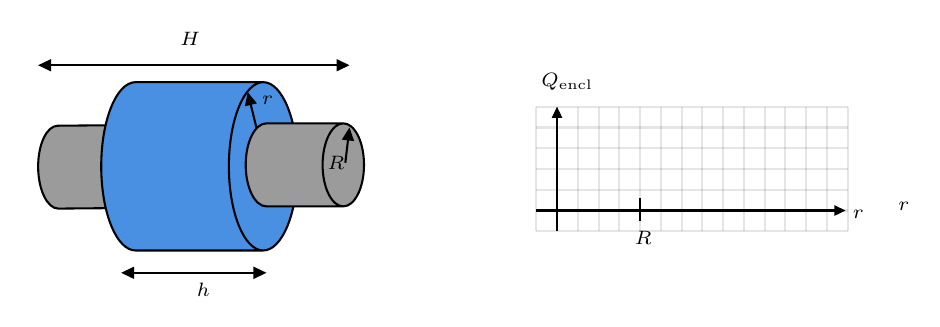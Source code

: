 

\tikzset{every picture/.style={line width=0.75pt}} %set default line width to 0.75pt        

\begin{tikzpicture}[x=0.75pt,y=0.75pt,yscale=-1,xscale=1]
%uncomment if require: \path (0,150); %set diagram left start at 0, and has height of 150

%Flowchart: Stored Data [id:dp43279518290656416] 
\draw  [fill={rgb, 255:red, 155; green, 155; blue, 155 }  ,fill opacity=1 ] (29.42,59.14) -- (79.82,58.69) .. controls (74.52,58.74) and (70.3,67.72) .. (70.4,78.74) .. controls (70.5,89.77) and (74.87,98.67) .. (80.17,98.62) -- (29.78,99.07) .. controls (24.48,99.11) and (20.1,90.22) .. (20,79.19) .. controls (19.9,68.17) and (24.12,59.19) .. (29.42,59.14) -- cycle ;
%Flowchart: Direct Access Storage [id:dp644599832571805] 
\draw  [fill={rgb, 255:red, 74; green, 144; blue, 226 }  ,fill opacity=1 ] (128.44,119.24) -- (66.95,119.24) .. controls (57.8,119.24) and (50.39,101.09) .. (50.39,78.69) .. controls (50.39,56.3) and (57.8,38.15) .. (66.95,38.15) -- (128.44,38.15)(145,78.69) .. controls (145,101.09) and (137.58,119.24) .. (128.44,119.24) .. controls (119.3,119.24) and (111.89,101.09) .. (111.89,78.69) .. controls (111.89,56.3) and (119.3,38.15) .. (128.44,38.15) .. controls (137.58,38.15) and (145,56.3) .. (145,78.69) ;
%Shape: Grid [id:dp9022092561246653] 
\draw  [draw opacity=0] (260,50) -- (410,50) -- (410,110) -- (260,110) -- cycle ; \draw  [color={rgb, 255:red, 0; green, 0; blue, 0 }  ,draw opacity=0.1 ] (260,50) -- (260,110)(270,50) -- (270,110)(280,50) -- (280,110)(290,50) -- (290,110)(300,50) -- (300,110)(310,50) -- (310,110)(320,50) -- (320,110)(330,50) -- (330,110)(340,50) -- (340,110)(350,50) -- (350,110)(360,50) -- (360,110)(370,50) -- (370,110)(380,50) -- (380,110)(390,50) -- (390,110)(400,50) -- (400,110) ; \draw  [color={rgb, 255:red, 0; green, 0; blue, 0 }  ,draw opacity=0.1 ] (260,50) -- (410,50)(260,60) -- (410,60)(260,70) -- (410,70)(260,80) -- (410,80)(260,90) -- (410,90)(260,100) -- (410,100) ; \draw  [color={rgb, 255:red, 0; green, 0; blue, 0 }  ,draw opacity=0.1 ]  ;
%Straight Lines [id:da27282373130170723] 
\draw [color={rgb, 255:red, 0; green, 0; blue, 0 }  ,draw opacity=0.1 ]   (260,110) -- (410,110) ;
%Straight Lines [id:da4283303984115543] 
\draw [color={rgb, 255:red, 0; green, 0; blue, 0 }  ,draw opacity=0.1 ]   (410,110) -- (410,50) ;

%Straight Lines [id:da927798601778538] 
\draw    (270,53) -- (270,110) ;
\draw [shift={(270,50)}, rotate = 90] [fill={rgb, 255:red, 0; green, 0; blue, 0 }  ][line width=0.08]  [draw opacity=0] (5.36,-2.57) -- (0,0) -- (5.36,2.57) -- cycle    ;
%Straight Lines [id:da6159160274834647] 
\draw [color={rgb, 255:red, 0; green, 0; blue, 0 }  ,draw opacity=1 ]   (260,100) -- (406,100) ;
\draw [shift={(409,100)}, rotate = 180] [fill={rgb, 255:red, 0; green, 0; blue, 0 }  ,fill opacity=1 ][line width=0.08]  [draw opacity=0] (5.36,-2.57) -- (0,0) -- (5.36,2.57) -- cycle    ;
%Straight Lines [id:da4754703908366129] 
\draw    (310,94) -- (310,105) ;
%Straight Lines [id:da8177325762126639] 
\draw    (63,130) -- (127,130) ;
\draw [shift={(130,130)}, rotate = 180] [fill={rgb, 255:red, 0; green, 0; blue, 0 }  ][line width=0.08]  [draw opacity=0] (6.25,-3) -- (0,0) -- (6.25,3) -- cycle    ;
\draw [shift={(60,130)}, rotate = 0] [fill={rgb, 255:red, 0; green, 0; blue, 0 }  ][line width=0.08]  [draw opacity=0] (6.25,-3) -- (0,0) -- (6.25,3) -- cycle    ;
%Straight Lines [id:da359862491228339] 
\draw    (23,30) -- (167,30) ;
\draw [shift={(170,30)}, rotate = 180] [fill={rgb, 255:red, 0; green, 0; blue, 0 }  ][line width=0.08]  [draw opacity=0] (6.25,-3) -- (0,0) -- (6.25,3) -- cycle    ;
\draw [shift={(20,30)}, rotate = 0] [fill={rgb, 255:red, 0; green, 0; blue, 0 }  ][line width=0.08]  [draw opacity=0] (6.25,-3) -- (0,0) -- (6.25,3) -- cycle    ;
%Straight Lines [id:da2163933949861303] 
\draw    (121.71,45.92) -- (129.29,77.08) ;
\draw [shift={(130,80)}, rotate = 256.33] [fill={rgb, 255:red, 0; green, 0; blue, 0 }  ][line width=0.08]  [draw opacity=0] (6.25,-3) -- (0,0) -- (6.25,3) -- cycle    ;
\draw [shift={(121,43)}, rotate = 76.33] [fill={rgb, 255:red, 0; green, 0; blue, 0 }  ][line width=0.08]  [draw opacity=0] (6.25,-3) -- (0,0) -- (6.25,3) -- cycle    ;
%Flowchart: Direct Access Storage [id:dp2449372957844742] 
\draw  [fill={rgb, 255:red, 155; green, 155; blue, 155 }  ,fill opacity=1 ] (167.03,98) -- (129.98,98) .. controls (124.47,98) and (120,89.05) .. (120,78) .. controls (120,66.95) and (124.47,58) .. (129.98,58) -- (167.03,58)(177,78) .. controls (177,89.05) and (172.53,98) .. (167.03,98) .. controls (161.52,98) and (157.05,89.05) .. (157.05,78) .. controls (157.05,66.95) and (161.52,58) .. (167.03,58) .. controls (172.53,58) and (177,66.95) .. (177,78) ;
%Straight Lines [id:da21189686444909794] 
\draw    (168,77) -- (169.65,62.98) ;
\draw [shift={(170,60)}, rotate = 96.71] [fill={rgb, 255:red, 0; green, 0; blue, 0 }  ][line width=0.08]  [draw opacity=0] (6.25,-3) -- (0,0) -- (6.25,3) -- cycle    ;

% Text Node
\draw (261,32.4) node [anchor=north west][inner sep=0.75pt]  [font=\scriptsize]  {$Q_{\mathrm{encl}}$};
% Text Node
\draw (433,94.4) node [anchor=north west][inner sep=0.75pt]  [font=\scriptsize]  {$r$};
% Text Node
\draw (306,108.4) node [anchor=north west][inner sep=0.75pt]  [font=\scriptsize]  {$R$};
% Text Node
\draw (95,133.4) node [anchor=north west][inner sep=0.75pt]  [font=\scriptsize]  {$h$};
% Text Node
\draw (87,12.4) node [anchor=north west][inner sep=0.75pt]  [font=\scriptsize]  {$H$};
% Text Node
\draw (158,72.4) node [anchor=north west][inner sep=0.75pt]  [font=\scriptsize]  {$R$};
% Text Node
\draw (126.44,43.55) node [anchor=north west][inner sep=0.75pt]  [font=\scriptsize]  {$r$};
% Text Node
\draw (411,98.4) node [anchor=north west][inner sep=0.75pt]  [font=\scriptsize]  {$r$};


\end{tikzpicture}
